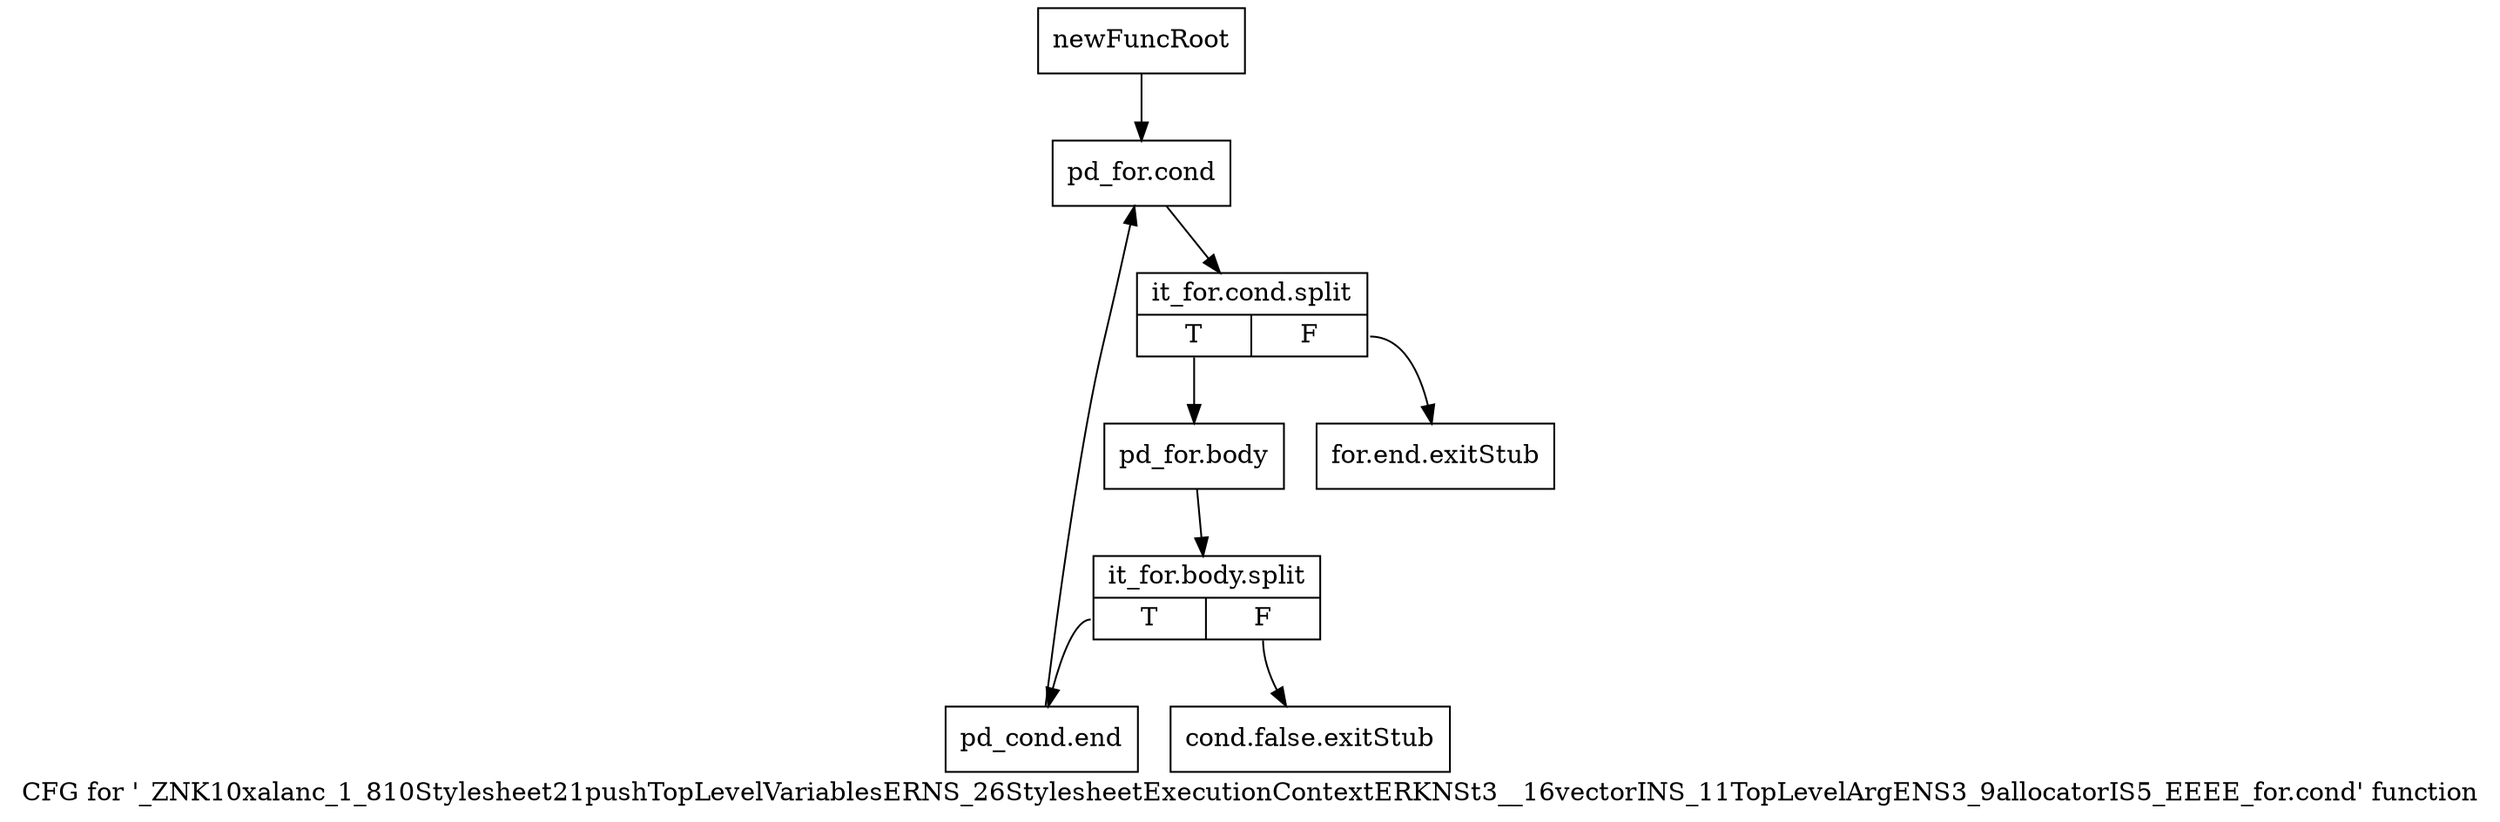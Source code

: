 digraph "CFG for '_ZNK10xalanc_1_810Stylesheet21pushTopLevelVariablesERNS_26StylesheetExecutionContextERKNSt3__16vectorINS_11TopLevelArgENS3_9allocatorIS5_EEEE_for.cond' function" {
	label="CFG for '_ZNK10xalanc_1_810Stylesheet21pushTopLevelVariablesERNS_26StylesheetExecutionContextERKNSt3__16vectorINS_11TopLevelArgENS3_9allocatorIS5_EEEE_for.cond' function";

	Node0x9ff30f0 [shape=record,label="{newFuncRoot}"];
	Node0x9ff30f0 -> Node0x9ff3ac0;
	Node0x9ff3a20 [shape=record,label="{for.end.exitStub}"];
	Node0x9ff3a70 [shape=record,label="{cond.false.exitStub}"];
	Node0x9ff3ac0 [shape=record,label="{pd_for.cond}"];
	Node0x9ff3ac0 -> Node0xd102510;
	Node0xd102510 [shape=record,label="{it_for.cond.split|{<s0>T|<s1>F}}"];
	Node0xd102510:s0 -> Node0x9ff3b10;
	Node0xd102510:s1 -> Node0x9ff3a20;
	Node0x9ff3b10 [shape=record,label="{pd_for.body}"];
	Node0x9ff3b10 -> Node0xd1023d0;
	Node0xd1023d0 [shape=record,label="{it_for.body.split|{<s0>T|<s1>F}}"];
	Node0xd1023d0:s0 -> Node0x9ff3b60;
	Node0xd1023d0:s1 -> Node0x9ff3a70;
	Node0x9ff3b60 [shape=record,label="{pd_cond.end}"];
	Node0x9ff3b60 -> Node0x9ff3ac0;
}

